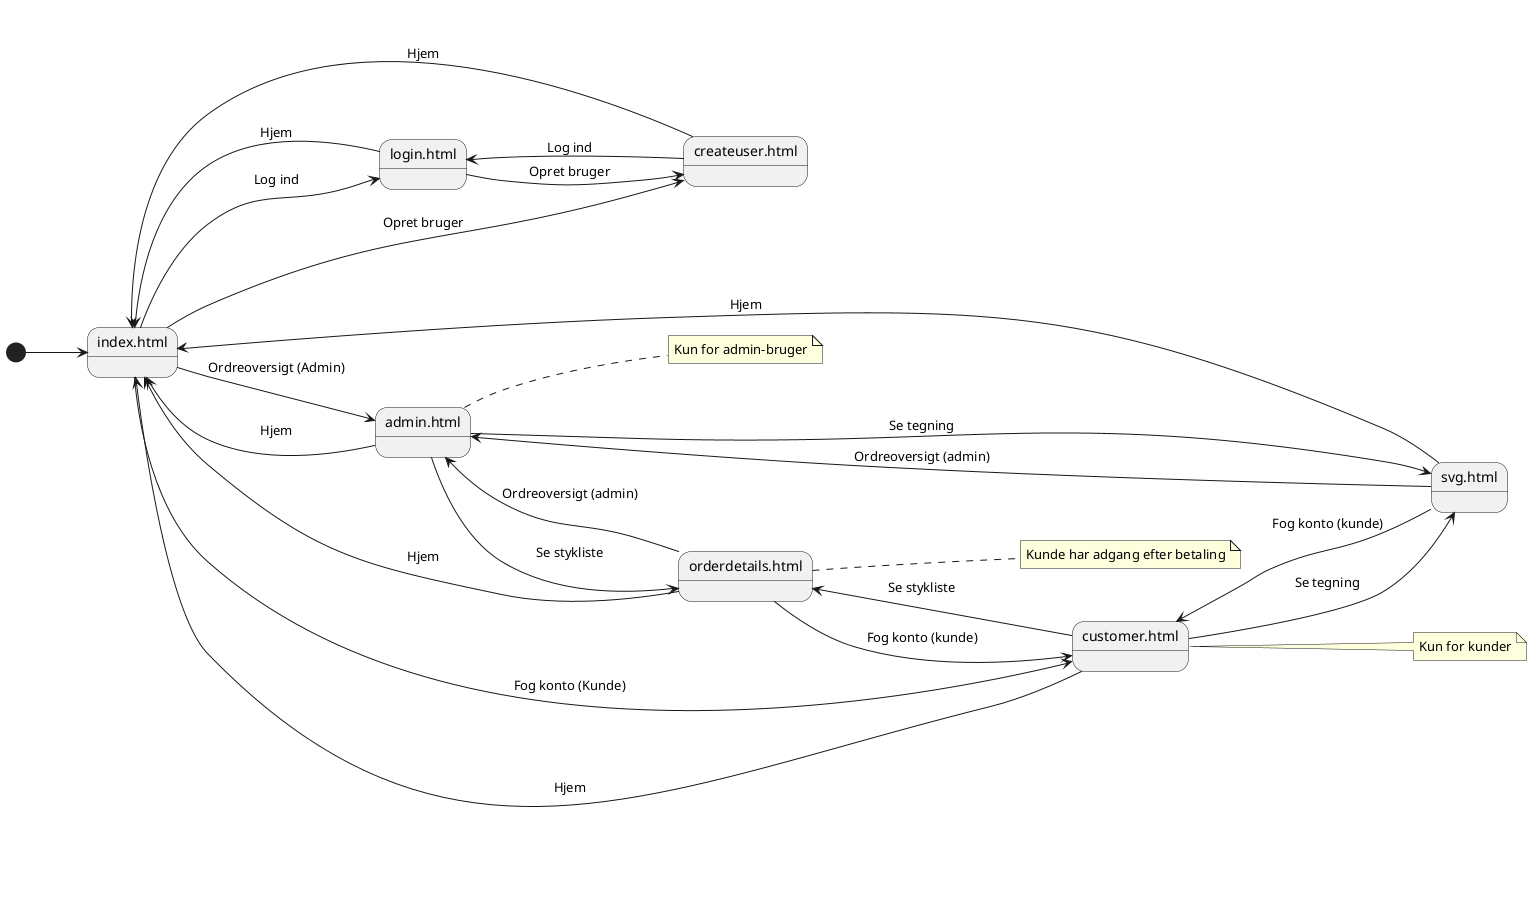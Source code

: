@startuml
left to right direction

[*] --> Index

state "index.html" as Index
state "login.html" as Login
state "createuser.html" as Opret

' Admin
state "admin.html" as Admin
state "orderdetails.html" as OrderDetails

' Kunde
state "customer.html" as Customer

' SVG
state "svg.html" as SVG

Index --> Login : Log ind
Index --> Opret : Opret bruger
Index --> Admin : Ordreoversigt (Admin)
Index --> Customer : Fog konto (Kunde)

' Login & Opret navigation
Login --> Opret : Opret bruger
Login --> Index : Hjem
Opret --> Login : Log ind
Opret --> Index : Hjem

' Admin navigation
Admin --> SVG : Se tegning
Admin --> OrderDetails : Se stykliste
Admin --> Index : Hjem
note right of Admin
  Kun for admin-bruger
end note

' Customer navigation
Customer --> SVG : Se tegning
Customer --> OrderDetails : Se stykliste
Customer --> Index : Hjem
note right of Customer
  Kun for kunder
end note

' SVG navigation
SVG --> Admin : Ordreoversigt (admin)
SVG --> Customer : Fog konto (kunde)
SVG --> Index : Hjem

' OrderDetails navigation
OrderDetails --> Admin : Ordreoversigt (admin)
OrderDetails --> Customer : Fog konto (kunde)
OrderDetails --> Index : Hjem
note right of OrderDetails
  Kunde har adgang efter betaling
end note

@enduml
